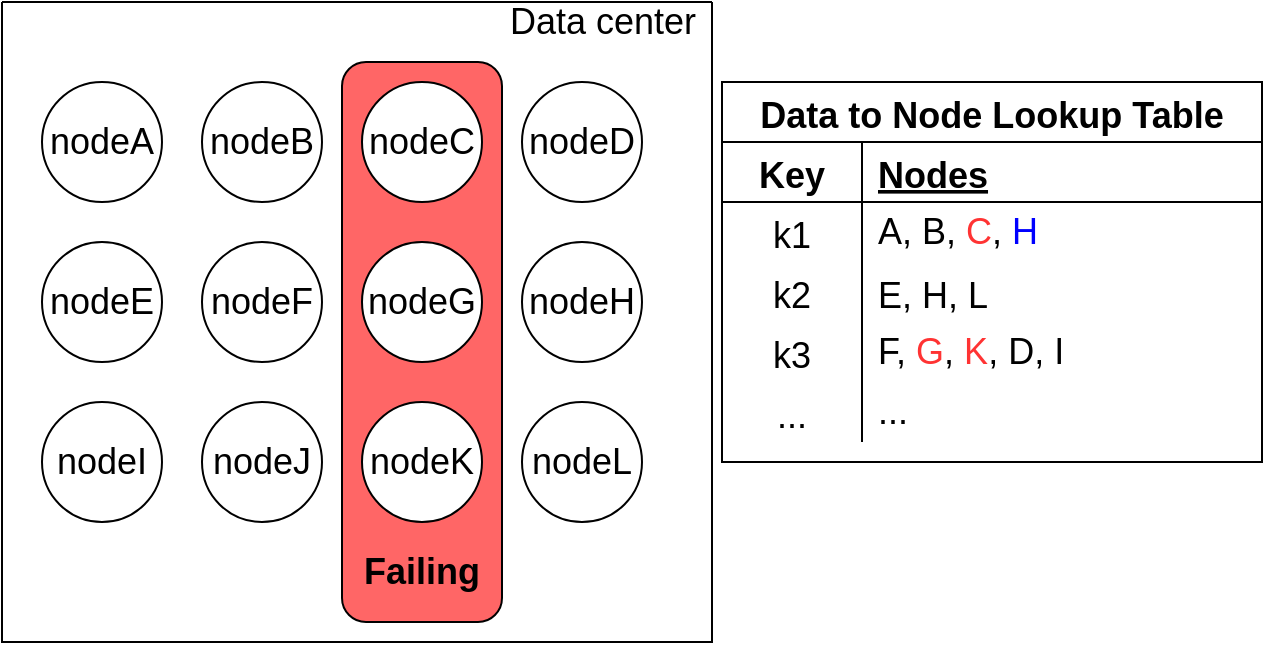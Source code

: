 <mxfile version="18.1.1" type="github">
  <diagram id="MUfO-xkh0XS9AZBFr9oF" name="Page-1">
    <mxGraphModel dx="1298" dy="813" grid="1" gridSize="10" guides="1" tooltips="1" connect="1" arrows="1" fold="1" page="1" pageScale="1" pageWidth="850" pageHeight="1100" math="0" shadow="0">
      <root>
        <mxCell id="0" />
        <mxCell id="1" parent="0" />
        <mxCell id="5BGRp9sfdosFNwBADmLR-1" value="" style="swimlane;startSize=0;fontSize=18;" vertex="1" parent="1">
          <mxGeometry x="50" y="240" width="355" height="320" as="geometry" />
        </mxCell>
        <mxCell id="5BGRp9sfdosFNwBADmLR-33" value="" style="rounded=1;whiteSpace=wrap;html=1;labelBackgroundColor=none;fontSize=18;fillColor=#FF6666;rotation=-90;" vertex="1" parent="5BGRp9sfdosFNwBADmLR-1">
          <mxGeometry x="70" y="130" width="280" height="80" as="geometry" />
        </mxCell>
        <mxCell id="5BGRp9sfdosFNwBADmLR-3" value="&lt;font style=&quot;font-size: 18px;&quot;&gt;Data center&lt;/font&gt;" style="text;html=1;align=center;verticalAlign=middle;resizable=0;points=[];autosize=1;strokeColor=none;fillColor=none;" vertex="1" parent="5BGRp9sfdosFNwBADmLR-1">
          <mxGeometry x="245" width="110" height="20" as="geometry" />
        </mxCell>
        <mxCell id="5BGRp9sfdosFNwBADmLR-4" value="nodeB" style="ellipse;whiteSpace=wrap;html=1;aspect=fixed;fontSize=18;" vertex="1" parent="5BGRp9sfdosFNwBADmLR-1">
          <mxGeometry x="100" y="40" width="60" height="60" as="geometry" />
        </mxCell>
        <mxCell id="5BGRp9sfdosFNwBADmLR-7" value="nodeA" style="ellipse;whiteSpace=wrap;html=1;aspect=fixed;fontSize=18;" vertex="1" parent="5BGRp9sfdosFNwBADmLR-1">
          <mxGeometry x="20" y="40" width="60" height="60" as="geometry" />
        </mxCell>
        <mxCell id="5BGRp9sfdosFNwBADmLR-6" value="nodeC" style="ellipse;whiteSpace=wrap;html=1;aspect=fixed;fontSize=18;labelBackgroundColor=default;" vertex="1" parent="5BGRp9sfdosFNwBADmLR-1">
          <mxGeometry x="180" y="40" width="60" height="60" as="geometry" />
        </mxCell>
        <mxCell id="5BGRp9sfdosFNwBADmLR-5" value="nodeD" style="ellipse;whiteSpace=wrap;html=1;aspect=fixed;fontSize=18;" vertex="1" parent="5BGRp9sfdosFNwBADmLR-1">
          <mxGeometry x="260" y="40" width="60" height="60" as="geometry" />
        </mxCell>
        <mxCell id="5BGRp9sfdosFNwBADmLR-8" value="nodeF" style="ellipse;whiteSpace=wrap;html=1;aspect=fixed;fontSize=18;" vertex="1" parent="5BGRp9sfdosFNwBADmLR-1">
          <mxGeometry x="100" y="120" width="60" height="60" as="geometry" />
        </mxCell>
        <mxCell id="5BGRp9sfdosFNwBADmLR-9" value="nodeE" style="ellipse;whiteSpace=wrap;html=1;aspect=fixed;fontSize=18;" vertex="1" parent="5BGRp9sfdosFNwBADmLR-1">
          <mxGeometry x="20" y="120" width="60" height="60" as="geometry" />
        </mxCell>
        <mxCell id="5BGRp9sfdosFNwBADmLR-10" value="nodeG" style="ellipse;whiteSpace=wrap;html=1;aspect=fixed;fontSize=18;labelBackgroundColor=default;" vertex="1" parent="5BGRp9sfdosFNwBADmLR-1">
          <mxGeometry x="180" y="120" width="60" height="60" as="geometry" />
        </mxCell>
        <mxCell id="5BGRp9sfdosFNwBADmLR-11" value="nodeH" style="ellipse;whiteSpace=wrap;html=1;aspect=fixed;fontSize=18;" vertex="1" parent="5BGRp9sfdosFNwBADmLR-1">
          <mxGeometry x="260" y="120" width="60" height="60" as="geometry" />
        </mxCell>
        <mxCell id="5BGRp9sfdosFNwBADmLR-12" value="nodeJ" style="ellipse;whiteSpace=wrap;html=1;aspect=fixed;fontSize=18;" vertex="1" parent="5BGRp9sfdosFNwBADmLR-1">
          <mxGeometry x="100" y="200" width="60" height="60" as="geometry" />
        </mxCell>
        <mxCell id="5BGRp9sfdosFNwBADmLR-13" value="nodeI" style="ellipse;whiteSpace=wrap;html=1;aspect=fixed;fontSize=18;" vertex="1" parent="5BGRp9sfdosFNwBADmLR-1">
          <mxGeometry x="20" y="200" width="60" height="60" as="geometry" />
        </mxCell>
        <mxCell id="5BGRp9sfdosFNwBADmLR-14" value="nodeK" style="ellipse;whiteSpace=wrap;html=1;aspect=fixed;fontSize=18;labelBackgroundColor=default;" vertex="1" parent="5BGRp9sfdosFNwBADmLR-1">
          <mxGeometry x="180" y="200" width="60" height="60" as="geometry" />
        </mxCell>
        <mxCell id="5BGRp9sfdosFNwBADmLR-15" value="nodeL" style="ellipse;whiteSpace=wrap;html=1;aspect=fixed;fontSize=18;" vertex="1" parent="5BGRp9sfdosFNwBADmLR-1">
          <mxGeometry x="260" y="200" width="60" height="60" as="geometry" />
        </mxCell>
        <mxCell id="5BGRp9sfdosFNwBADmLR-34" value="Failing" style="text;html=1;strokeColor=none;fillColor=none;align=center;verticalAlign=middle;whiteSpace=wrap;rounded=0;labelBackgroundColor=none;fontSize=18;fontStyle=1" vertex="1" parent="5BGRp9sfdosFNwBADmLR-1">
          <mxGeometry x="180" y="270" width="60" height="30" as="geometry" />
        </mxCell>
        <mxCell id="5BGRp9sfdosFNwBADmLR-18" value="Data to Node Lookup Table" style="shape=table;startSize=30;container=1;collapsible=1;childLayout=tableLayout;fixedRows=1;rowLines=0;fontStyle=1;align=center;resizeLast=1;fontSize=18;" vertex="1" parent="1">
          <mxGeometry x="410" y="280" width="270" height="190" as="geometry" />
        </mxCell>
        <mxCell id="5BGRp9sfdosFNwBADmLR-19" value="" style="shape=tableRow;horizontal=0;startSize=0;swimlaneHead=0;swimlaneBody=0;fillColor=none;collapsible=0;dropTarget=0;points=[[0,0.5],[1,0.5]];portConstraint=eastwest;top=0;left=0;right=0;bottom=1;fontSize=18;" vertex="1" parent="5BGRp9sfdosFNwBADmLR-18">
          <mxGeometry y="30" width="270" height="30" as="geometry" />
        </mxCell>
        <mxCell id="5BGRp9sfdosFNwBADmLR-20" value="Key" style="shape=partialRectangle;connectable=0;fillColor=none;top=0;left=0;bottom=0;right=0;fontStyle=1;overflow=hidden;fontSize=18;" vertex="1" parent="5BGRp9sfdosFNwBADmLR-19">
          <mxGeometry width="70" height="30" as="geometry">
            <mxRectangle width="70" height="30" as="alternateBounds" />
          </mxGeometry>
        </mxCell>
        <mxCell id="5BGRp9sfdosFNwBADmLR-21" value="Nodes" style="shape=partialRectangle;connectable=0;fillColor=none;top=0;left=0;bottom=0;right=0;align=left;spacingLeft=6;fontStyle=5;overflow=hidden;fontSize=18;" vertex="1" parent="5BGRp9sfdosFNwBADmLR-19">
          <mxGeometry x="70" width="200" height="30" as="geometry">
            <mxRectangle width="200" height="30" as="alternateBounds" />
          </mxGeometry>
        </mxCell>
        <mxCell id="5BGRp9sfdosFNwBADmLR-22" value="" style="shape=tableRow;horizontal=0;startSize=0;swimlaneHead=0;swimlaneBody=0;fillColor=none;collapsible=0;dropTarget=0;points=[[0,0.5],[1,0.5]];portConstraint=eastwest;top=0;left=0;right=0;bottom=0;fontSize=18;" vertex="1" parent="5BGRp9sfdosFNwBADmLR-18">
          <mxGeometry y="60" width="270" height="30" as="geometry" />
        </mxCell>
        <mxCell id="5BGRp9sfdosFNwBADmLR-23" value="k1" style="shape=partialRectangle;connectable=0;fillColor=none;top=0;left=0;bottom=0;right=0;editable=1;overflow=hidden;fontSize=18;" vertex="1" parent="5BGRp9sfdosFNwBADmLR-22">
          <mxGeometry width="70" height="30" as="geometry">
            <mxRectangle width="70" height="30" as="alternateBounds" />
          </mxGeometry>
        </mxCell>
        <mxCell id="5BGRp9sfdosFNwBADmLR-24" value="A, B, &lt;font style=&quot;&quot; color=&quot;#ff3333&quot;&gt;C&lt;/font&gt;,&lt;font color=&quot;#0000ff&quot;&gt; H&lt;/font&gt;" style="shape=partialRectangle;connectable=0;fillColor=none;top=0;left=0;bottom=0;right=0;align=left;spacingLeft=6;overflow=hidden;fontSize=18;html=1;" vertex="1" parent="5BGRp9sfdosFNwBADmLR-22">
          <mxGeometry x="70" width="200" height="30" as="geometry">
            <mxRectangle width="200" height="30" as="alternateBounds" />
          </mxGeometry>
        </mxCell>
        <mxCell id="5BGRp9sfdosFNwBADmLR-25" value="" style="shape=tableRow;horizontal=0;startSize=0;swimlaneHead=0;swimlaneBody=0;fillColor=none;collapsible=0;dropTarget=0;points=[[0,0.5],[1,0.5]];portConstraint=eastwest;top=0;left=0;right=0;bottom=0;fontSize=18;" vertex="1" parent="5BGRp9sfdosFNwBADmLR-18">
          <mxGeometry y="90" width="270" height="30" as="geometry" />
        </mxCell>
        <mxCell id="5BGRp9sfdosFNwBADmLR-26" value="k2" style="shape=partialRectangle;connectable=0;fillColor=none;top=0;left=0;bottom=0;right=0;editable=1;overflow=hidden;fontSize=18;" vertex="1" parent="5BGRp9sfdosFNwBADmLR-25">
          <mxGeometry width="70" height="30" as="geometry">
            <mxRectangle width="70" height="30" as="alternateBounds" />
          </mxGeometry>
        </mxCell>
        <mxCell id="5BGRp9sfdosFNwBADmLR-27" value="E, H, L" style="shape=partialRectangle;connectable=0;fillColor=none;top=0;left=0;bottom=0;right=0;align=left;spacingLeft=6;overflow=hidden;fontSize=18;" vertex="1" parent="5BGRp9sfdosFNwBADmLR-25">
          <mxGeometry x="70" width="200" height="30" as="geometry">
            <mxRectangle width="200" height="30" as="alternateBounds" />
          </mxGeometry>
        </mxCell>
        <mxCell id="5BGRp9sfdosFNwBADmLR-28" value="" style="shape=tableRow;horizontal=0;startSize=0;swimlaneHead=0;swimlaneBody=0;fillColor=none;collapsible=0;dropTarget=0;points=[[0,0.5],[1,0.5]];portConstraint=eastwest;top=0;left=0;right=0;bottom=0;fontSize=18;" vertex="1" parent="5BGRp9sfdosFNwBADmLR-18">
          <mxGeometry y="120" width="270" height="30" as="geometry" />
        </mxCell>
        <mxCell id="5BGRp9sfdosFNwBADmLR-29" value="k3" style="shape=partialRectangle;connectable=0;fillColor=none;top=0;left=0;bottom=0;right=0;editable=1;overflow=hidden;fontSize=18;" vertex="1" parent="5BGRp9sfdosFNwBADmLR-28">
          <mxGeometry width="70" height="30" as="geometry">
            <mxRectangle width="70" height="30" as="alternateBounds" />
          </mxGeometry>
        </mxCell>
        <mxCell id="5BGRp9sfdosFNwBADmLR-30" value="F, &lt;font style=&quot;&quot; color=&quot;#ff3333&quot;&gt;G&lt;/font&gt;,&amp;nbsp;&lt;font style=&quot;&quot; color=&quot;#ff3333&quot;&gt;K&lt;/font&gt;, D, I" style="shape=partialRectangle;connectable=0;fillColor=none;top=0;left=0;bottom=0;right=0;align=left;spacingLeft=6;overflow=hidden;fontSize=18;fontColor=#000000;html=1;" vertex="1" parent="5BGRp9sfdosFNwBADmLR-28">
          <mxGeometry x="70" width="200" height="30" as="geometry">
            <mxRectangle width="200" height="30" as="alternateBounds" />
          </mxGeometry>
        </mxCell>
        <mxCell id="5BGRp9sfdosFNwBADmLR-37" value="" style="shape=tableRow;horizontal=0;startSize=0;swimlaneHead=0;swimlaneBody=0;fillColor=none;collapsible=0;dropTarget=0;points=[[0,0.5],[1,0.5]];portConstraint=eastwest;top=0;left=0;right=0;bottom=0;fontSize=18;" vertex="1" parent="5BGRp9sfdosFNwBADmLR-18">
          <mxGeometry y="150" width="270" height="30" as="geometry" />
        </mxCell>
        <mxCell id="5BGRp9sfdosFNwBADmLR-38" value="..." style="shape=partialRectangle;connectable=0;fillColor=none;top=0;left=0;bottom=0;right=0;editable=1;overflow=hidden;fontSize=18;" vertex="1" parent="5BGRp9sfdosFNwBADmLR-37">
          <mxGeometry width="70" height="30" as="geometry">
            <mxRectangle width="70" height="30" as="alternateBounds" />
          </mxGeometry>
        </mxCell>
        <mxCell id="5BGRp9sfdosFNwBADmLR-39" value="..." style="shape=partialRectangle;connectable=0;fillColor=none;top=0;left=0;bottom=0;right=0;align=left;spacingLeft=6;overflow=hidden;fontSize=18;fontColor=#000000;html=1;" vertex="1" parent="5BGRp9sfdosFNwBADmLR-37">
          <mxGeometry x="70" width="200" height="30" as="geometry">
            <mxRectangle width="200" height="30" as="alternateBounds" />
          </mxGeometry>
        </mxCell>
      </root>
    </mxGraphModel>
  </diagram>
</mxfile>
